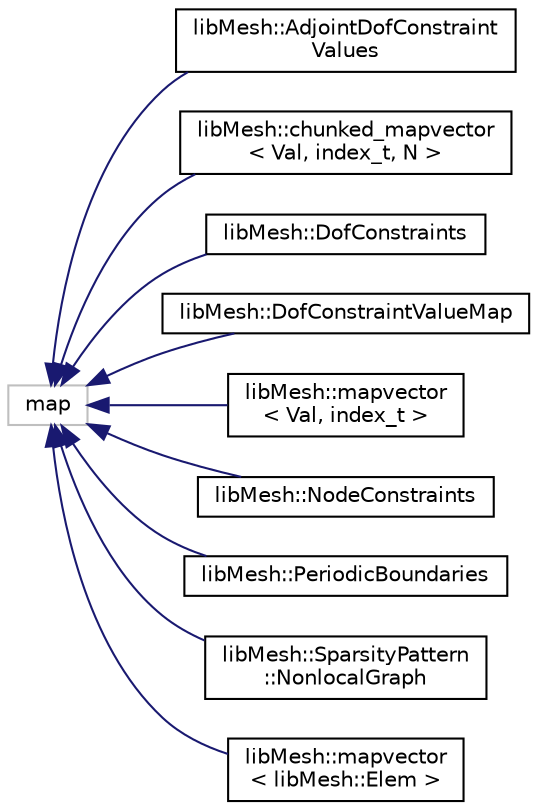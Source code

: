 digraph "类继承关系图"
{
 // INTERACTIVE_SVG=YES
  edge [fontname="Helvetica",fontsize="10",labelfontname="Helvetica",labelfontsize="10"];
  node [fontname="Helvetica",fontsize="10",shape=record];
  rankdir="LR";
  Node1 [label="map",height=0.2,width=0.4,color="grey75", fillcolor="white", style="filled"];
  Node1 -> Node2 [dir="back",color="midnightblue",fontsize="10",style="solid",fontname="Helvetica"];
  Node2 [label="libMesh::AdjointDofConstraint\lValues",height=0.2,width=0.4,color="black", fillcolor="white", style="filled",URL="$classlibMesh_1_1AdjointDofConstraintValues.html",tooltip="Storage for DofConstraint right hand sides for all adjoint problems. "];
  Node1 -> Node3 [dir="back",color="midnightblue",fontsize="10",style="solid",fontname="Helvetica"];
  Node3 [label="libMesh::chunked_mapvector\l\< Val, index_t, N \>",height=0.2,width=0.4,color="black", fillcolor="white", style="filled",URL="$classlibMesh_1_1chunked__mapvector.html",tooltip="This chunked_mapvector templated class is intended to provide the asymptotic performance characterist..."];
  Node1 -> Node4 [dir="back",color="midnightblue",fontsize="10",style="solid",fontname="Helvetica"];
  Node4 [label="libMesh::DofConstraints",height=0.2,width=0.4,color="black", fillcolor="white", style="filled",URL="$classlibMesh_1_1DofConstraints.html",tooltip="The constraint matrix storage format. "];
  Node1 -> Node5 [dir="back",color="midnightblue",fontsize="10",style="solid",fontname="Helvetica"];
  Node5 [label="libMesh::DofConstraintValueMap",height=0.2,width=0.4,color="black", fillcolor="white", style="filled",URL="$classlibMesh_1_1DofConstraintValueMap.html",tooltip="Storage for DofConstraint right hand sides for a particular problem. "];
  Node1 -> Node6 [dir="back",color="midnightblue",fontsize="10",style="solid",fontname="Helvetica"];
  Node6 [label="libMesh::mapvector\l\< Val, index_t \>",height=0.2,width=0.4,color="black", fillcolor="white", style="filled",URL="$classlibMesh_1_1mapvector.html",tooltip="This mapvector templated class is intended to provide the performance characteristics of a std::map w..."];
  Node1 -> Node7 [dir="back",color="midnightblue",fontsize="10",style="solid",fontname="Helvetica"];
  Node7 [label="libMesh::NodeConstraints",height=0.2,width=0.4,color="black", fillcolor="white", style="filled",URL="$classlibMesh_1_1NodeConstraints.html",tooltip="The Node constraint storage format. "];
  Node1 -> Node8 [dir="back",color="midnightblue",fontsize="10",style="solid",fontname="Helvetica"];
  Node8 [label="libMesh::PeriodicBoundaries",height=0.2,width=0.4,color="black", fillcolor="white", style="filled",URL="$classlibMesh_1_1PeriodicBoundaries.html",tooltip="We&#39;re using a class instead of a typedef to allow forward declarations and future flexibility..."];
  Node1 -> Node9 [dir="back",color="midnightblue",fontsize="10",style="solid",fontname="Helvetica"];
  Node9 [label="libMesh::SparsityPattern\l::NonlocalGraph",height=0.2,width=0.4,color="black", fillcolor="white", style="filled",URL="$classlibMesh_1_1SparsityPattern_1_1NonlocalGraph.html"];
  Node1 -> Node10 [dir="back",color="midnightblue",fontsize="10",style="solid",fontname="Helvetica"];
  Node10 [label="libMesh::mapvector\l\< libMesh::Elem \>",height=0.2,width=0.4,color="black", fillcolor="white", style="filled",URL="$classlibMesh_1_1mapvector.html"];
}

